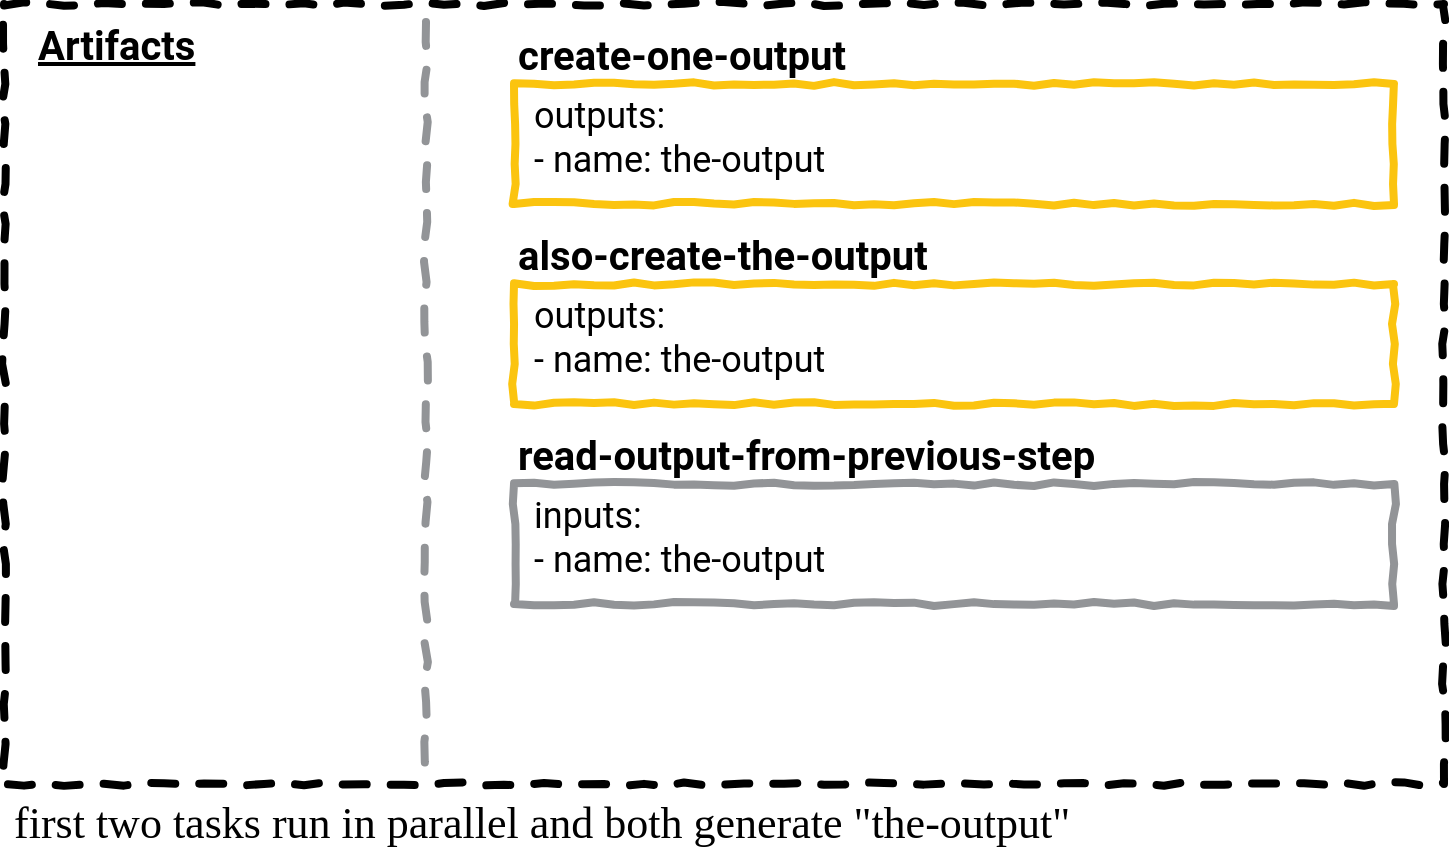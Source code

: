 <mxfile version="13.0.3" type="device" pages="4"><diagram id="9t1ggBxOnCQHxcBDeTWR" name="01"><mxGraphModel dx="737" dy="669" grid="1" gridSize="10" guides="1" tooltips="1" connect="1" arrows="1" fold="1" page="1" pageScale="1" pageWidth="850" pageHeight="1100" math="0" shadow="0" extFonts="Roboto^https://fonts.googleapis.com/css?family=Roboto|Patrick Hand^https://fonts.googleapis.com/css?family=Patrick+Hand"><root><mxCell id="0"/><mxCell id="2QSZ0C084v6sTxYEn1Su-6" value="Untitled Layer" parent="0"/><mxCell id="2QSZ0C084v6sTxYEn1Su-1" value="" style="whiteSpace=wrap;html=1;dashed=1;strokeWidth=4;comic=1;fillColor=none;spacing=2;" parent="2QSZ0C084v6sTxYEn1Su-6" vertex="1"><mxGeometry x="65" y="320" width="720" height="390" as="geometry"/></mxCell><mxCell id="2QSZ0C084v6sTxYEn1Su-10" value="first two tasks run in parallel and both generate &quot;the-output&quot;" style="text;html=1;strokeColor=none;fillColor=none;align=left;verticalAlign=middle;whiteSpace=wrap;rounded=0;comic=1;fontFamily=Patrick Hand;FType=g;fontSize=22;" parent="2QSZ0C084v6sTxYEn1Su-6" vertex="1"><mxGeometry x="68" y="710" width="715" height="40" as="geometry"/></mxCell><mxCell id="2QSZ0C084v6sTxYEn1Su-18" value="" style="group;comic=0;" parent="2QSZ0C084v6sTxYEn1Su-6" vertex="1" connectable="0"><mxGeometry x="320" y="360" width="440" height="60" as="geometry"/></mxCell><mxCell id="gb_v-2vWGMEs_6hzSiMJ-0" value="" style="group" vertex="1" connectable="0" parent="2QSZ0C084v6sTxYEn1Su-18"><mxGeometry width="440" height="60" as="geometry"/></mxCell><mxCell id="2QSZ0C084v6sTxYEn1Su-12" value="&lt;b&gt;create-one-output&lt;br&gt;&lt;/b&gt;" style="rounded=0;whiteSpace=wrap;html=1;comic=1;strokeWidth=4;fillColor=none;fontFamily=Roboto;fontSize=20;align=left;labelPosition=center;verticalLabelPosition=top;verticalAlign=bottom;strokeColor=#FBC40F;" parent="gb_v-2vWGMEs_6hzSiMJ-0" vertex="1"><mxGeometry width="440" height="60" as="geometry"/></mxCell><mxCell id="2QSZ0C084v6sTxYEn1Su-17" value="outputs:&lt;br&gt;- name: the-output" style="text;strokeColor=none;fillColor=none;align=left;verticalAlign=top;rounded=0;comic=1;fontFamily=Roboto;fontSize=18;spacing=0;labelPosition=center;verticalLabelPosition=middle;html=1;" parent="gb_v-2vWGMEs_6hzSiMJ-0" vertex="1"><mxGeometry x="10" width="190" height="60" as="geometry"/></mxCell><mxCell id="5yH4p8zWgpjLe0zDlxVh-1" value="Artifacts" style="text;html=1;strokeColor=none;fillColor=none;align=left;verticalAlign=middle;whiteSpace=wrap;rounded=0;comic=1;fontStyle=5;fontFamily=Roboto;FType=g;fontSize=20;" parent="2QSZ0C084v6sTxYEn1Su-6" vertex="1"><mxGeometry x="80" y="330" width="90" height="20" as="geometry"/></mxCell><mxCell id="2QSZ0C084v6sTxYEn1Su-5" value="" style="endArrow=none;dashed=1;html=1;strokeWidth=4;comic=1;anchorPointDirection=0;exitX=0.293;exitY=0;exitDx=0;exitDy=0;exitPerimeter=0;strokeColor=#929497;" parent="2QSZ0C084v6sTxYEn1Su-6" edge="1"><mxGeometry width="50" height="50" relative="1" as="geometry"><mxPoint x="275.96" y="329" as="sourcePoint"/><mxPoint x="276" y="709" as="targetPoint"/></mxGeometry></mxCell><mxCell id="gb_v-2vWGMEs_6hzSiMJ-1" value="" style="group" vertex="1" connectable="0" parent="2QSZ0C084v6sTxYEn1Su-6"><mxGeometry x="320" y="460" width="440" height="60" as="geometry"/></mxCell><mxCell id="2QSZ0C084v6sTxYEn1Su-19" value="" style="group" parent="gb_v-2vWGMEs_6hzSiMJ-1" vertex="1" connectable="0"><mxGeometry width="440" height="60" as="geometry"/></mxCell><mxCell id="2QSZ0C084v6sTxYEn1Su-20" value="&lt;b&gt;also-create-the-output&lt;br&gt;&lt;/b&gt;" style="rounded=0;whiteSpace=wrap;html=1;comic=1;strokeWidth=4;fillColor=none;fontFamily=Roboto;fontSize=20;align=left;labelPosition=center;verticalLabelPosition=top;verticalAlign=bottom;strokeColor=#fbc40f;fontColor=#000000;" parent="2QSZ0C084v6sTxYEn1Su-19" vertex="1"><mxGeometry width="440" height="60" as="geometry"/></mxCell><mxCell id="2QSZ0C084v6sTxYEn1Su-21" value="outputs:&lt;br&gt;- name: the-output" style="text;strokeColor=none;fillColor=none;align=left;verticalAlign=top;rounded=0;comic=1;fontFamily=Roboto;fontSize=18;spacing=0;labelPosition=center;verticalLabelPosition=middle;html=1;" parent="2QSZ0C084v6sTxYEn1Su-19" vertex="1"><mxGeometry x="10" width="190" height="60" as="geometry"/></mxCell><mxCell id="kw5mUEjSvKlfz-naI2An-0" value="" style="group" vertex="1" connectable="0" parent="2QSZ0C084v6sTxYEn1Su-6"><mxGeometry x="320" y="560" width="440" height="60" as="geometry"/></mxCell><mxCell id="kw5mUEjSvKlfz-naI2An-1" value="" style="group" vertex="1" connectable="0" parent="kw5mUEjSvKlfz-naI2An-0"><mxGeometry width="440" height="60" as="geometry"/></mxCell><mxCell id="kw5mUEjSvKlfz-naI2An-2" value="&lt;b&gt;read-output-from-previous-step&lt;br&gt;&lt;/b&gt;" style="rounded=0;whiteSpace=wrap;html=1;comic=1;strokeWidth=4;fillColor=none;fontFamily=Roboto;fontSize=20;align=left;labelPosition=center;verticalLabelPosition=top;verticalAlign=bottom;strokeColor=#929497;fontColor=#000000;" vertex="1" parent="kw5mUEjSvKlfz-naI2An-1"><mxGeometry width="440" height="60" as="geometry"/></mxCell><mxCell id="kw5mUEjSvKlfz-naI2An-3" value="inputs:&lt;br&gt;- name: the-output" style="text;strokeColor=none;fillColor=none;align=left;verticalAlign=top;rounded=0;comic=1;fontFamily=Roboto;fontSize=18;spacing=0;labelPosition=center;verticalLabelPosition=middle;html=1;" vertex="1" parent="kw5mUEjSvKlfz-naI2An-1"><mxGeometry x="10" width="190" height="60" as="geometry"/></mxCell></root></mxGraphModel></diagram><diagram name="02" id="ijevLwPjUynzo4g1D8LV"><mxGraphModel dx="737" dy="669" grid="1" gridSize="10" guides="1" tooltips="1" connect="1" arrows="1" fold="1" page="0" pageScale="1" pageWidth="850" pageHeight="1100" math="0" shadow="0" extFonts="Roboto^https://fonts.googleapis.com/css?family=Roboto|Patrick Hand^https://fonts.googleapis.com/css?family=Patrick+Hand"><root><mxCell id="WFtFuV8_gUr-GJvcbbG4-0"/><mxCell id="WFtFuV8_gUr-GJvcbbG4-4" value="Untitled Layer" parent="WFtFuV8_gUr-GJvcbbG4-0"/><mxCell id="WFtFuV8_gUr-GJvcbbG4-2" value="" style="whiteSpace=wrap;html=1;dashed=1;strokeWidth=4;comic=1;fillColor=none;spacing=2;" parent="WFtFuV8_gUr-GJvcbbG4-4" vertex="1"><mxGeometry x="65" y="320" width="720" height="390" as="geometry"/></mxCell><mxCell id="WFtFuV8_gUr-GJvcbbG4-6" value="whichever task finishes &lt;b&gt;last&lt;/b&gt;&amp;nbsp;determines the contents of &quot;the-output&quot;" style="text;html=1;strokeColor=none;fillColor=none;align=left;verticalAlign=middle;whiteSpace=wrap;rounded=0;comic=1;fontFamily=Patrick Hand;FType=g;fontSize=22;" parent="WFtFuV8_gUr-GJvcbbG4-4" vertex="1"><mxGeometry x="70" y="710" width="710" height="40" as="geometry"/></mxCell><mxCell id="WFtFuV8_gUr-GJvcbbG4-7" value="Artifacts" style="text;html=1;strokeColor=none;fillColor=none;align=left;verticalAlign=middle;whiteSpace=wrap;rounded=0;comic=1;fontStyle=5;fontFamily=Roboto;FType=g;fontSize=20;" parent="WFtFuV8_gUr-GJvcbbG4-4" vertex="1"><mxGeometry x="80" y="330" width="90" height="20" as="geometry"/></mxCell><mxCell id="3Q20uVHIqBUkbISTWvG_-0" value="" style="endArrow=none;html=1;strokeColor=#4A90E2;strokeWidth=2;fontFamily=Roboto;fontSize=20;entryX=-0.002;entryY=0.621;entryDx=0;entryDy=0;entryPerimeter=0;exitX=0.688;exitY=-0.004;exitDx=0;exitDy=0;exitPerimeter=0;startArrow=block;startFill=1;comic=0;curved=1;" parent="WFtFuV8_gUr-GJvcbbG4-4" edge="1"><mxGeometry width="50" height="50" relative="1" as="geometry"><mxPoint x="240.64" y="401.28" as="sourcePoint"/><mxPoint x="329.62" y="397.26" as="targetPoint"/><Array as="points"><mxPoint x="290" y="390"/></Array></mxGeometry></mxCell><mxCell id="WFtFuV8_gUr-GJvcbbG4-3" value="" style="endArrow=none;dashed=1;html=1;strokeWidth=4;comic=1;anchorPointDirection=0;exitX=0.293;exitY=0;exitDx=0;exitDy=0;exitPerimeter=0;strokeColor=#929497;" parent="WFtFuV8_gUr-GJvcbbG4-4" edge="1"><mxGeometry width="50" height="50" relative="1" as="geometry"><mxPoint x="275.96" y="329" as="sourcePoint"/><mxPoint x="276" y="709" as="targetPoint"/></mxGeometry></mxCell><mxCell id="x24uoQWiQxQNlkONFq9p-0" value="" style="group;comic=0;" vertex="1" connectable="0" parent="WFtFuV8_gUr-GJvcbbG4-4"><mxGeometry x="320" y="360" width="440" height="60" as="geometry"/></mxCell><mxCell id="x24uoQWiQxQNlkONFq9p-1" value="" style="group" vertex="1" connectable="0" parent="x24uoQWiQxQNlkONFq9p-0"><mxGeometry width="440" height="60" as="geometry"/></mxCell><mxCell id="x24uoQWiQxQNlkONFq9p-2" value="&lt;b&gt;create-one-output&lt;br&gt;&lt;/b&gt;" style="rounded=0;whiteSpace=wrap;html=1;comic=1;strokeWidth=4;fillColor=none;fontFamily=Roboto;fontSize=20;align=left;labelPosition=center;verticalLabelPosition=top;verticalAlign=bottom;strokeColor=#12c560;fontColor=#000000;" vertex="1" parent="x24uoQWiQxQNlkONFq9p-1"><mxGeometry width="440" height="60" as="geometry"/></mxCell><mxCell id="x24uoQWiQxQNlkONFq9p-3" value="outputs:&lt;br&gt;- name: the-output" style="text;strokeColor=none;fillColor=none;align=left;verticalAlign=top;rounded=0;comic=1;fontFamily=Roboto;fontSize=18;spacing=0;labelPosition=center;verticalLabelPosition=middle;html=1;" vertex="1" parent="x24uoQWiQxQNlkONFq9p-1"><mxGeometry x="10" width="190" height="60" as="geometry"/></mxCell><mxCell id="x24uoQWiQxQNlkONFq9p-4" value="" style="group" vertex="1" connectable="0" parent="WFtFuV8_gUr-GJvcbbG4-4"><mxGeometry x="320" y="460" width="440" height="60" as="geometry"/></mxCell><mxCell id="x24uoQWiQxQNlkONFq9p-5" value="" style="group" vertex="1" connectable="0" parent="x24uoQWiQxQNlkONFq9p-4"><mxGeometry width="440" height="60" as="geometry"/></mxCell><mxCell id="x24uoQWiQxQNlkONFq9p-6" value="&lt;b&gt;also-create-the-output&lt;br&gt;&lt;/b&gt;" style="rounded=0;whiteSpace=wrap;html=1;comic=1;strokeWidth=4;fillColor=none;fontFamily=Roboto;fontSize=20;align=left;labelPosition=center;verticalLabelPosition=top;verticalAlign=bottom;strokeColor=#12c560;fontColor=#000000;" vertex="1" parent="x24uoQWiQxQNlkONFq9p-5"><mxGeometry width="440" height="60" as="geometry"/></mxCell><mxCell id="x24uoQWiQxQNlkONFq9p-7" value="outputs:&lt;br&gt;- name: the-output" style="text;strokeColor=none;fillColor=none;align=left;verticalAlign=top;rounded=0;comic=1;fontFamily=Roboto;fontSize=18;spacing=0;labelPosition=center;verticalLabelPosition=middle;html=1;" vertex="1" parent="x24uoQWiQxQNlkONFq9p-5"><mxGeometry x="10" width="190" height="60" as="geometry"/></mxCell><mxCell id="x24uoQWiQxQNlkONFq9p-8" value="" style="group" vertex="1" connectable="0" parent="WFtFuV8_gUr-GJvcbbG4-4"><mxGeometry x="320" y="560" width="440" height="60" as="geometry"/></mxCell><mxCell id="x24uoQWiQxQNlkONFq9p-9" value="" style="group" vertex="1" connectable="0" parent="x24uoQWiQxQNlkONFq9p-8"><mxGeometry width="440" height="60" as="geometry"/></mxCell><mxCell id="x24uoQWiQxQNlkONFq9p-10" value="&lt;b&gt;read-output-from-previous-step&lt;br&gt;&lt;/b&gt;" style="rounded=0;whiteSpace=wrap;html=1;comic=1;strokeWidth=4;fillColor=none;fontFamily=Roboto;fontSize=20;align=left;labelPosition=center;verticalLabelPosition=top;verticalAlign=bottom;strokeColor=#929497;fontColor=#000000;" vertex="1" parent="x24uoQWiQxQNlkONFq9p-9"><mxGeometry width="440" height="60" as="geometry"/></mxCell><mxCell id="x24uoQWiQxQNlkONFq9p-11" value="inputs:&lt;br&gt;- name: the-output" style="text;strokeColor=none;fillColor=none;align=left;verticalAlign=top;rounded=0;comic=1;fontFamily=Roboto;fontSize=18;spacing=0;labelPosition=center;verticalLabelPosition=middle;html=1;" vertex="1" parent="x24uoQWiQxQNlkONFq9p-9"><mxGeometry x="10" width="190" height="60" as="geometry"/></mxCell><mxCell id="x24uoQWiQxQNlkONFq9p-12" value="" style="endArrow=none;html=1;strokeColor=#4A90E2;strokeWidth=2;fontFamily=Roboto;fontSize=20;entryX=-0.016;entryY=0.594;entryDx=0;entryDy=0;entryPerimeter=0;exitX=1.017;exitY=0.065;exitDx=0;exitDy=0;exitPerimeter=0;startArrow=block;startFill=1;comic=0;curved=1;" edge="1" parent="WFtFuV8_gUr-GJvcbbG4-4" target="x24uoQWiQxQNlkONFq9p-7"><mxGeometry width="50" height="50" relative="1" as="geometry"><mxPoint x="229.6" y="421.02" as="sourcePoint"/><mxPoint x="339.62" y="407.26" as="targetPoint"/><Array as="points"><mxPoint x="270" y="480"/></Array></mxGeometry></mxCell><mxCell id="Xl4aY8-Ux0fOlu-MBdrM-0" value="" style="group" vertex="1" connectable="0" parent="WFtFuV8_gUr-GJvcbbG4-4"><mxGeometry x="80" y="360" width="160" height="130" as="geometry"/></mxCell><mxCell id="Xl4aY8-Ux0fOlu-MBdrM-1" value="" style="shape=card;whiteSpace=wrap;html=1;comic=1;strokeWidth=2;fillColor=none;direction=south;" vertex="1" parent="Xl4aY8-Ux0fOlu-MBdrM-0"><mxGeometry width="160" height="60" as="geometry"/></mxCell><mxCell id="Xl4aY8-Ux0fOlu-MBdrM-2" value="the-output" style="text;html=1;strokeColor=none;fillColor=none;align=left;verticalAlign=middle;whiteSpace=wrap;rounded=0;comic=1;fontFamily=Roboto;fontSize=20;fontStyle=1" vertex="1" parent="Xl4aY8-Ux0fOlu-MBdrM-0"><mxGeometry x="4" y="3" width="126" height="20" as="geometry"/></mxCell><mxCell id="Xl4aY8-Ux0fOlu-MBdrM-3" value="./{file1 or file2}?" style="text;html=1;strokeColor=none;fillColor=none;align=left;verticalAlign=middle;whiteSpace=wrap;rounded=0;comic=1;fontFamily=Roboto;fontSize=18;" vertex="1" parent="Xl4aY8-Ux0fOlu-MBdrM-0"><mxGeometry x="4" y="32" width="146" height="20" as="geometry"/></mxCell><mxCell id="Xl4aY8-Ux0fOlu-MBdrM-4" value="" style="endArrow=none;html=1;strokeColor=#000000;strokeWidth=2;fontFamily=Roboto;fontSize=18;exitX=0.5;exitY=1;exitDx=0;exitDy=0;exitPerimeter=0;anchorPointDirection=0;" edge="1" parent="Xl4aY8-Ux0fOlu-MBdrM-0" source="Xl4aY8-Ux0fOlu-MBdrM-1"><mxGeometry width="50" height="50" relative="1" as="geometry"><mxPoint x="110" y="80" as="sourcePoint"/><mxPoint x="160" y="30" as="targetPoint"/></mxGeometry></mxCell></root></mxGraphModel></diagram><diagram name="03" id="Ely1KYVHtvj2EKgmbSdo"><mxGraphModel dx="737" dy="669" grid="1" gridSize="10" guides="1" tooltips="1" connect="1" arrows="1" fold="1" page="0" pageScale="1" pageWidth="850" pageHeight="1100" math="0" shadow="0" extFonts="Roboto^https://fonts.googleapis.com/css?family=Roboto|Patrick Hand^https://fonts.googleapis.com/css?family=Patrick+Hand"><root><mxCell id="TQzhD4MkJG1C5mW7WTJt-0"/><mxCell id="TQzhD4MkJG1C5mW7WTJt-4" value="Untitled Layer" parent="TQzhD4MkJG1C5mW7WTJt-0"/><mxCell id="TQzhD4MkJG1C5mW7WTJt-2" value="" style="whiteSpace=wrap;html=1;dashed=1;strokeWidth=4;comic=1;fillColor=none;spacing=2;" parent="TQzhD4MkJG1C5mW7WTJt-4" vertex="1"><mxGeometry x="65" y="320" width="720" height="390" as="geometry"/></mxCell><mxCell id="TQzhD4MkJG1C5mW7WTJt-6" value="the artifact is sent to the next task as its input" style="text;html=1;strokeColor=none;fillColor=none;align=left;verticalAlign=middle;whiteSpace=wrap;rounded=0;comic=1;fontFamily=Patrick Hand;FType=g;fontSize=22;" parent="TQzhD4MkJG1C5mW7WTJt-4" vertex="1"><mxGeometry x="70" y="710" width="710" height="40" as="geometry"/></mxCell><mxCell id="TQzhD4MkJG1C5mW7WTJt-7" value="Artifacts" style="text;html=1;strokeColor=none;fillColor=none;align=left;verticalAlign=middle;whiteSpace=wrap;rounded=0;comic=1;fontStyle=5;fontFamily=Roboto;FType=g;fontSize=20;" parent="TQzhD4MkJG1C5mW7WTJt-4" vertex="1"><mxGeometry x="80" y="330" width="90" height="20" as="geometry"/></mxCell><mxCell id="TQzhD4MkJG1C5mW7WTJt-3" value="" style="endArrow=none;dashed=1;html=1;strokeWidth=4;comic=1;anchorPointDirection=0;exitX=0.293;exitY=0;exitDx=0;exitDy=0;exitPerimeter=0;strokeColor=#929497;" parent="TQzhD4MkJG1C5mW7WTJt-4" edge="1"><mxGeometry width="50" height="50" relative="1" as="geometry"><mxPoint x="275.96" y="329" as="sourcePoint"/><mxPoint x="276" y="709" as="targetPoint"/></mxGeometry></mxCell><mxCell id="p9130KM_n564N8iTiwvO-0" value="" style="group" vertex="1" connectable="0" parent="TQzhD4MkJG1C5mW7WTJt-4"><mxGeometry x="80" y="360" width="160" height="130" as="geometry"/></mxCell><mxCell id="p9130KM_n564N8iTiwvO-1" value="" style="shape=card;whiteSpace=wrap;html=1;comic=1;strokeWidth=2;fillColor=none;direction=south;" vertex="1" parent="p9130KM_n564N8iTiwvO-0"><mxGeometry width="160" height="60" as="geometry"/></mxCell><mxCell id="p9130KM_n564N8iTiwvO-2" value="the-output" style="text;html=1;strokeColor=none;fillColor=none;align=left;verticalAlign=middle;whiteSpace=wrap;rounded=0;comic=1;fontFamily=Roboto;fontSize=20;fontStyle=1" vertex="1" parent="p9130KM_n564N8iTiwvO-0"><mxGeometry x="4" y="3" width="126" height="20" as="geometry"/></mxCell><mxCell id="p9130KM_n564N8iTiwvO-3" value="./{file1 or file2}?" style="text;html=1;strokeColor=none;fillColor=none;align=left;verticalAlign=middle;whiteSpace=wrap;rounded=0;comic=1;fontFamily=Roboto;fontSize=18;" vertex="1" parent="p9130KM_n564N8iTiwvO-0"><mxGeometry x="4" y="32" width="146" height="20" as="geometry"/></mxCell><mxCell id="p9130KM_n564N8iTiwvO-4" value="" style="endArrow=none;html=1;strokeColor=#000000;strokeWidth=2;fontFamily=Roboto;fontSize=18;exitX=0.5;exitY=1;exitDx=0;exitDy=0;exitPerimeter=0;anchorPointDirection=0;" edge="1" parent="p9130KM_n564N8iTiwvO-0" source="p9130KM_n564N8iTiwvO-1"><mxGeometry width="50" height="50" relative="1" as="geometry"><mxPoint x="110" y="80" as="sourcePoint"/><mxPoint x="160" y="30" as="targetPoint"/></mxGeometry></mxCell><mxCell id="pzp0XdEGTePZNRd7QmuW-0" value="" style="group;comic=0;" vertex="1" connectable="0" parent="TQzhD4MkJG1C5mW7WTJt-4"><mxGeometry x="320" y="360" width="440" height="60" as="geometry"/></mxCell><mxCell id="pzp0XdEGTePZNRd7QmuW-1" value="" style="group" vertex="1" connectable="0" parent="pzp0XdEGTePZNRd7QmuW-0"><mxGeometry width="440" height="60" as="geometry"/></mxCell><mxCell id="pzp0XdEGTePZNRd7QmuW-2" value="&lt;b&gt;create-one-output&lt;br&gt;&lt;/b&gt;" style="rounded=0;whiteSpace=wrap;html=1;comic=1;strokeWidth=4;fillColor=none;fontFamily=Roboto;fontSize=20;align=left;labelPosition=center;verticalLabelPosition=top;verticalAlign=bottom;strokeColor=#12c560;fontColor=#000000;" vertex="1" parent="pzp0XdEGTePZNRd7QmuW-1"><mxGeometry width="440" height="60" as="geometry"/></mxCell><mxCell id="pzp0XdEGTePZNRd7QmuW-3" value="outputs:&lt;br&gt;- name: the-output" style="text;strokeColor=none;fillColor=none;align=left;verticalAlign=top;rounded=0;comic=1;fontFamily=Roboto;fontSize=18;spacing=0;labelPosition=center;verticalLabelPosition=middle;html=1;" vertex="1" parent="pzp0XdEGTePZNRd7QmuW-1"><mxGeometry x="10" width="190" height="60" as="geometry"/></mxCell><mxCell id="pzp0XdEGTePZNRd7QmuW-4" value="" style="group" vertex="1" connectable="0" parent="TQzhD4MkJG1C5mW7WTJt-4"><mxGeometry x="320" y="460" width="440" height="60" as="geometry"/></mxCell><mxCell id="pzp0XdEGTePZNRd7QmuW-5" value="" style="group" vertex="1" connectable="0" parent="pzp0XdEGTePZNRd7QmuW-4"><mxGeometry width="440" height="60" as="geometry"/></mxCell><mxCell id="pzp0XdEGTePZNRd7QmuW-6" value="&lt;b&gt;also-create-the-output&lt;br&gt;&lt;/b&gt;" style="rounded=0;whiteSpace=wrap;html=1;comic=1;strokeWidth=4;fillColor=none;fontFamily=Roboto;fontSize=20;align=left;labelPosition=center;verticalLabelPosition=top;verticalAlign=bottom;strokeColor=#12c560;fontColor=#000000;" vertex="1" parent="pzp0XdEGTePZNRd7QmuW-5"><mxGeometry width="440" height="60" as="geometry"/></mxCell><mxCell id="pzp0XdEGTePZNRd7QmuW-7" value="outputs:&lt;br&gt;- name: the-output" style="text;strokeColor=none;fillColor=none;align=left;verticalAlign=top;rounded=0;comic=1;fontFamily=Roboto;fontSize=18;spacing=0;labelPosition=center;verticalLabelPosition=middle;html=1;" vertex="1" parent="pzp0XdEGTePZNRd7QmuW-5"><mxGeometry x="10" width="190" height="60" as="geometry"/></mxCell><mxCell id="pzp0XdEGTePZNRd7QmuW-8" value="" style="group" vertex="1" connectable="0" parent="TQzhD4MkJG1C5mW7WTJt-4"><mxGeometry x="320" y="560" width="440" height="60" as="geometry"/></mxCell><mxCell id="pzp0XdEGTePZNRd7QmuW-9" value="" style="group" vertex="1" connectable="0" parent="pzp0XdEGTePZNRd7QmuW-8"><mxGeometry width="440" height="60" as="geometry"/></mxCell><mxCell id="pzp0XdEGTePZNRd7QmuW-10" value="&lt;b&gt;read-output-from-previous-step&lt;br&gt;&lt;/b&gt;" style="rounded=0;whiteSpace=wrap;html=1;comic=1;strokeWidth=4;fillColor=none;fontFamily=Roboto;fontSize=20;align=left;labelPosition=center;verticalLabelPosition=top;verticalAlign=bottom;strokeColor=#fbc40f;fontColor=#000000;" vertex="1" parent="pzp0XdEGTePZNRd7QmuW-9"><mxGeometry width="440" height="60" as="geometry"/></mxCell><mxCell id="pzp0XdEGTePZNRd7QmuW-11" value="inputs:&lt;br&gt;- name: the-output" style="text;strokeColor=none;fillColor=none;align=left;verticalAlign=top;rounded=0;comic=1;fontFamily=Roboto;fontSize=18;spacing=0;labelPosition=center;verticalLabelPosition=middle;html=1;" vertex="1" parent="pzp0XdEGTePZNRd7QmuW-9"><mxGeometry x="10" width="190" height="60" as="geometry"/></mxCell><mxCell id="TQzhD4MkJG1C5mW7WTJt-19" value="" style="endArrow=block;html=1;strokeColor=#4A90E2;strokeWidth=2;fontFamily=Roboto;fontSize=20;entryX=-0.012;entryY=0.65;entryDx=0;entryDy=0;entryPerimeter=0;exitX=1.017;exitY=0.394;exitDx=0;exitDy=0;exitPerimeter=0;startArrow=none;startFill=0;comic=0;endFill=1;curved=1;" parent="TQzhD4MkJG1C5mW7WTJt-4" source="p9130KM_n564N8iTiwvO-1" target="pzp0XdEGTePZNRd7QmuW-11" edge="1"><mxGeometry width="50" height="50" relative="1" as="geometry"><mxPoint x="240.64" y="401.28" as="sourcePoint"/><mxPoint x="329.25" y="497.44" as="targetPoint"/><Array as="points"><mxPoint x="250" y="570"/></Array></mxGeometry></mxCell></root></mxGraphModel></diagram><diagram name="04" id="dmgEsf0lyr_ImD0DaFLP"><mxGraphModel dx="737" dy="669" grid="1" gridSize="10" guides="1" tooltips="1" connect="1" arrows="1" fold="1" page="0" pageScale="1" pageWidth="850" pageHeight="1100" math="0" shadow="0" extFonts="Roboto^https://fonts.googleapis.com/css?family=Roboto|Patrick Hand^https://fonts.googleapis.com/css?family=Patrick+Hand"><root><mxCell id="TEfmZG1vddigKOek_p3A-0"/><mxCell id="TEfmZG1vddigKOek_p3A-1" value="Untitled Layer" parent="TEfmZG1vddigKOek_p3A-0"/><mxCell id="TEfmZG1vddigKOek_p3A-2" value="" style="whiteSpace=wrap;html=1;dashed=1;strokeWidth=4;comic=1;fillColor=none;spacing=2;" vertex="1" parent="TEfmZG1vddigKOek_p3A-1"><mxGeometry x="65" y="320" width="720" height="390" as="geometry"/></mxCell><mxCell id="TEfmZG1vddigKOek_p3A-3" value="last task intentionally fails because we try to `cat` both files but only one exists" style="text;html=1;strokeColor=none;fillColor=none;align=left;verticalAlign=middle;whiteSpace=wrap;rounded=0;comic=1;fontFamily=Patrick Hand;FType=g;fontSize=22;" vertex="1" parent="TEfmZG1vddigKOek_p3A-1"><mxGeometry x="70" y="710" width="710" height="40" as="geometry"/></mxCell><mxCell id="TEfmZG1vddigKOek_p3A-4" value="Artifacts" style="text;html=1;strokeColor=none;fillColor=none;align=left;verticalAlign=middle;whiteSpace=wrap;rounded=0;comic=1;fontStyle=5;fontFamily=Roboto;FType=g;fontSize=20;" vertex="1" parent="TEfmZG1vddigKOek_p3A-1"><mxGeometry x="80" y="330" width="90" height="20" as="geometry"/></mxCell><mxCell id="TEfmZG1vddigKOek_p3A-5" value="" style="endArrow=none;dashed=1;html=1;strokeWidth=4;comic=1;anchorPointDirection=0;exitX=0.293;exitY=0;exitDx=0;exitDy=0;exitPerimeter=0;strokeColor=#929497;" edge="1" parent="TEfmZG1vddigKOek_p3A-1"><mxGeometry width="50" height="50" relative="1" as="geometry"><mxPoint x="275.96" y="329" as="sourcePoint"/><mxPoint x="276" y="709" as="targetPoint"/></mxGeometry></mxCell><mxCell id="TEfmZG1vddigKOek_p3A-11" value="" style="group;comic=0;" vertex="1" connectable="0" parent="TEfmZG1vddigKOek_p3A-1"><mxGeometry x="320" y="360" width="440" height="60" as="geometry"/></mxCell><mxCell id="TEfmZG1vddigKOek_p3A-12" value="" style="group" vertex="1" connectable="0" parent="TEfmZG1vddigKOek_p3A-11"><mxGeometry width="440" height="60" as="geometry"/></mxCell><mxCell id="TEfmZG1vddigKOek_p3A-13" value="&lt;b&gt;create-one-output&lt;br&gt;&lt;/b&gt;" style="rounded=0;whiteSpace=wrap;html=1;comic=1;strokeWidth=4;fillColor=none;fontFamily=Roboto;fontSize=20;align=left;labelPosition=center;verticalLabelPosition=top;verticalAlign=bottom;strokeColor=#12c560;fontColor=#000000;" vertex="1" parent="TEfmZG1vddigKOek_p3A-12"><mxGeometry width="440" height="60" as="geometry"/></mxCell><mxCell id="TEfmZG1vddigKOek_p3A-14" value="outputs:&lt;br&gt;- name: the-output" style="text;strokeColor=none;fillColor=none;align=left;verticalAlign=top;rounded=0;comic=1;fontFamily=Roboto;fontSize=18;spacing=0;labelPosition=center;verticalLabelPosition=middle;html=1;" vertex="1" parent="TEfmZG1vddigKOek_p3A-12"><mxGeometry x="10" width="190" height="60" as="geometry"/></mxCell><mxCell id="TEfmZG1vddigKOek_p3A-15" value="" style="group" vertex="1" connectable="0" parent="TEfmZG1vddigKOek_p3A-1"><mxGeometry x="320" y="460" width="440" height="60" as="geometry"/></mxCell><mxCell id="TEfmZG1vddigKOek_p3A-16" value="" style="group" vertex="1" connectable="0" parent="TEfmZG1vddigKOek_p3A-15"><mxGeometry width="440" height="60" as="geometry"/></mxCell><mxCell id="TEfmZG1vddigKOek_p3A-17" value="&lt;b&gt;also-create-the-output&lt;br&gt;&lt;/b&gt;" style="rounded=0;whiteSpace=wrap;html=1;comic=1;strokeWidth=4;fillColor=none;fontFamily=Roboto;fontSize=20;align=left;labelPosition=center;verticalLabelPosition=top;verticalAlign=bottom;strokeColor=#12c560;fontColor=#000000;" vertex="1" parent="TEfmZG1vddigKOek_p3A-16"><mxGeometry width="440" height="60" as="geometry"/></mxCell><mxCell id="TEfmZG1vddigKOek_p3A-18" value="outputs:&lt;br&gt;- name: the-output" style="text;strokeColor=none;fillColor=none;align=left;verticalAlign=top;rounded=0;comic=1;fontFamily=Roboto;fontSize=18;spacing=0;labelPosition=center;verticalLabelPosition=middle;html=1;" vertex="1" parent="TEfmZG1vddigKOek_p3A-16"><mxGeometry x="10" width="190" height="60" as="geometry"/></mxCell><mxCell id="TEfmZG1vddigKOek_p3A-19" value="" style="group" vertex="1" connectable="0" parent="TEfmZG1vddigKOek_p3A-1"><mxGeometry x="320" y="560" width="440" height="60" as="geometry"/></mxCell><mxCell id="TEfmZG1vddigKOek_p3A-20" value="" style="group" vertex="1" connectable="0" parent="TEfmZG1vddigKOek_p3A-19"><mxGeometry width="440" height="60" as="geometry"/></mxCell><mxCell id="TEfmZG1vddigKOek_p3A-21" value="&lt;b&gt;read-output-from-previous-step&lt;br&gt;&lt;/b&gt;" style="rounded=0;whiteSpace=wrap;html=1;comic=1;strokeWidth=4;fillColor=none;fontFamily=Roboto;fontSize=20;align=left;labelPosition=center;verticalLabelPosition=top;verticalAlign=bottom;strokeColor=#ed4b35;fontColor=#000000;" vertex="1" parent="TEfmZG1vddigKOek_p3A-20"><mxGeometry width="440" height="60" as="geometry"/></mxCell><mxCell id="TEfmZG1vddigKOek_p3A-22" value="inputs:&lt;br&gt;- name: the-output" style="text;strokeColor=none;fillColor=none;align=left;verticalAlign=top;rounded=0;comic=1;fontFamily=Roboto;fontSize=18;spacing=0;labelPosition=center;verticalLabelPosition=middle;html=1;" vertex="1" parent="TEfmZG1vddigKOek_p3A-20"><mxGeometry x="10" width="190" height="60" as="geometry"/></mxCell><mxCell id="MKbzRedcrOEwSoTAz3XD-0" value="" style="group" vertex="1" connectable="0" parent="TEfmZG1vddigKOek_p3A-1"><mxGeometry x="80" y="360" width="160" height="130" as="geometry"/></mxCell><mxCell id="MKbzRedcrOEwSoTAz3XD-1" value="" style="shape=card;whiteSpace=wrap;html=1;comic=1;strokeWidth=2;fillColor=none;direction=south;" vertex="1" parent="MKbzRedcrOEwSoTAz3XD-0"><mxGeometry width="160" height="60" as="geometry"/></mxCell><mxCell id="MKbzRedcrOEwSoTAz3XD-2" value="the-output" style="text;html=1;strokeColor=none;fillColor=none;align=left;verticalAlign=middle;whiteSpace=wrap;rounded=0;comic=1;fontFamily=Roboto;fontSize=20;fontStyle=1" vertex="1" parent="MKbzRedcrOEwSoTAz3XD-0"><mxGeometry x="4" y="3" width="126" height="20" as="geometry"/></mxCell><mxCell id="MKbzRedcrOEwSoTAz3XD-3" value="./{file1 or file2}?" style="text;html=1;strokeColor=none;fillColor=none;align=left;verticalAlign=middle;whiteSpace=wrap;rounded=0;comic=1;fontFamily=Roboto;fontSize=18;" vertex="1" parent="MKbzRedcrOEwSoTAz3XD-0"><mxGeometry x="4" y="32" width="146" height="20" as="geometry"/></mxCell><mxCell id="MKbzRedcrOEwSoTAz3XD-4" value="" style="endArrow=none;html=1;strokeColor=#000000;strokeWidth=2;fontFamily=Roboto;fontSize=18;exitX=0.5;exitY=1;exitDx=0;exitDy=0;exitPerimeter=0;anchorPointDirection=0;" edge="1" parent="MKbzRedcrOEwSoTAz3XD-0" source="MKbzRedcrOEwSoTAz3XD-1"><mxGeometry width="50" height="50" relative="1" as="geometry"><mxPoint x="110" y="80" as="sourcePoint"/><mxPoint x="160" y="30" as="targetPoint"/></mxGeometry></mxCell></root></mxGraphModel></diagram></mxfile>
